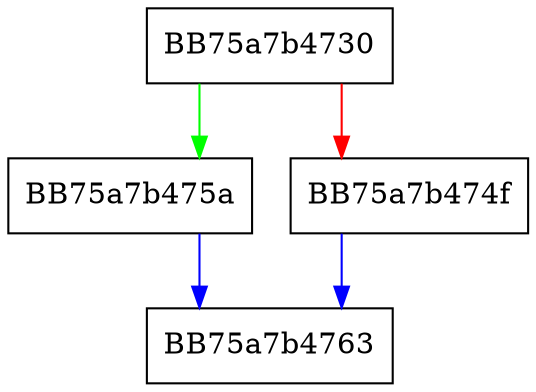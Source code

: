 digraph FPU_fldlg2 {
  node [shape="box"];
  graph [splines=ortho];
  BB75a7b4730 -> BB75a7b475a [color="green"];
  BB75a7b4730 -> BB75a7b474f [color="red"];
  BB75a7b474f -> BB75a7b4763 [color="blue"];
  BB75a7b475a -> BB75a7b4763 [color="blue"];
}
